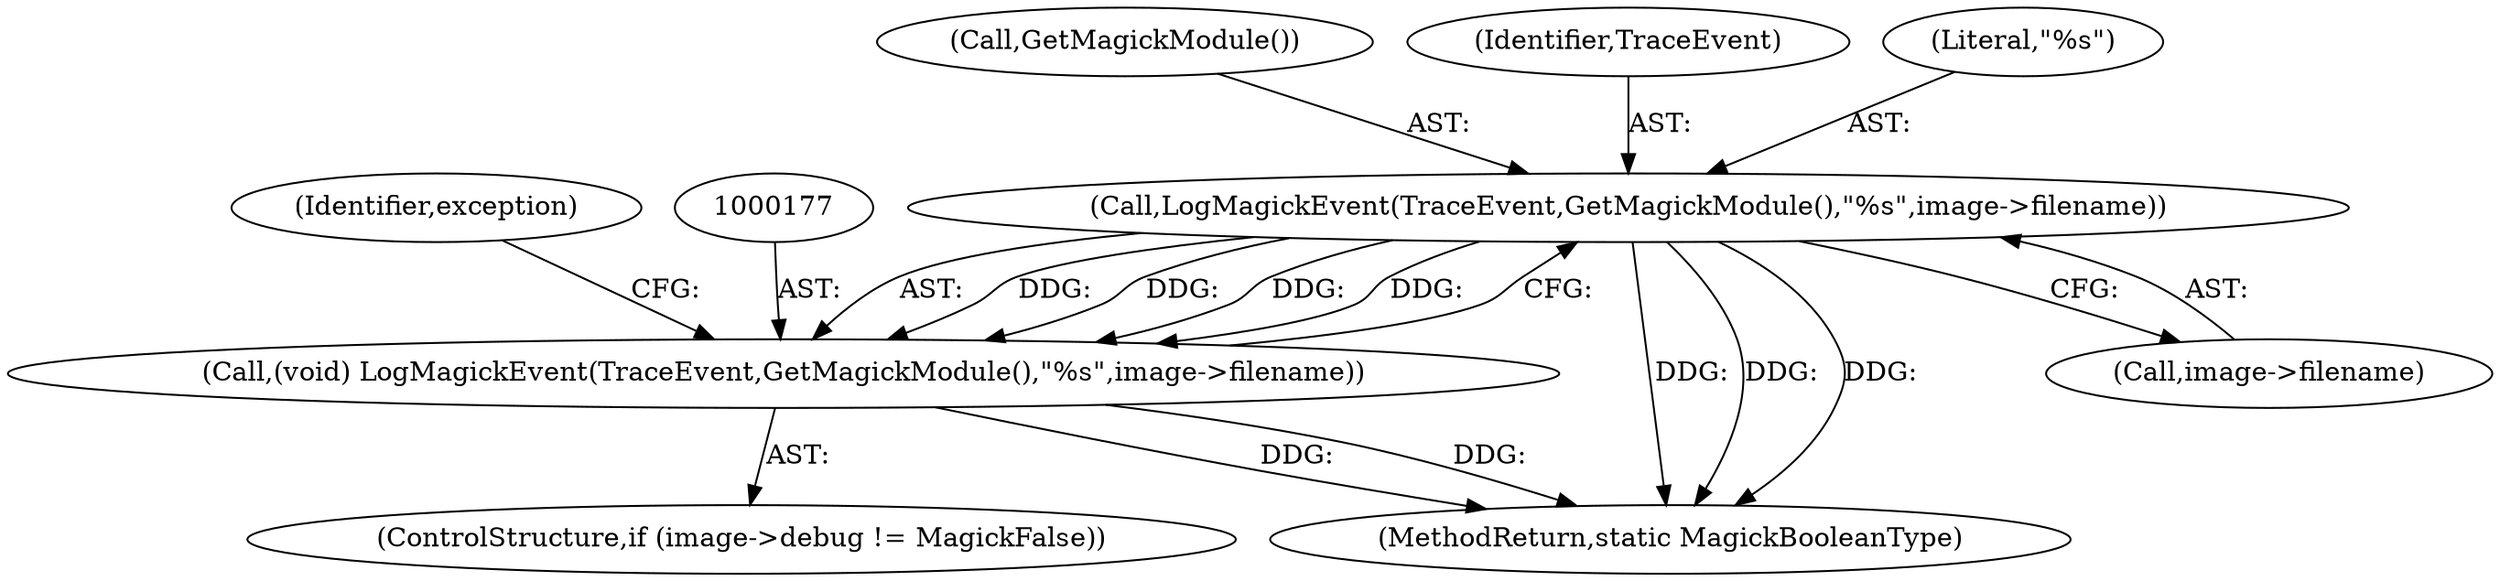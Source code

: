 digraph "0_ImageMagick_4cc6ec8a4197d4c008577127736bf7985d632323@pointer" {
"1000178" [label="(Call,LogMagickEvent(TraceEvent,GetMagickModule(),\"%s\",image->filename))"];
"1000176" [label="(Call,(void) LogMagickEvent(TraceEvent,GetMagickModule(),\"%s\",image->filename))"];
"1000178" [label="(Call,LogMagickEvent(TraceEvent,GetMagickModule(),\"%s\",image->filename))"];
"1000176" [label="(Call,(void) LogMagickEvent(TraceEvent,GetMagickModule(),\"%s\",image->filename))"];
"1000180" [label="(Call,GetMagickModule())"];
"1000187" [label="(Identifier,exception)"];
"1000179" [label="(Identifier,TraceEvent)"];
"1002596" [label="(MethodReturn,static MagickBooleanType)"];
"1000170" [label="(ControlStructure,if (image->debug != MagickFalse))"];
"1000181" [label="(Literal,\"%s\")"];
"1000182" [label="(Call,image->filename)"];
"1000178" -> "1000176"  [label="AST: "];
"1000178" -> "1000182"  [label="CFG: "];
"1000179" -> "1000178"  [label="AST: "];
"1000180" -> "1000178"  [label="AST: "];
"1000181" -> "1000178"  [label="AST: "];
"1000182" -> "1000178"  [label="AST: "];
"1000176" -> "1000178"  [label="CFG: "];
"1000178" -> "1002596"  [label="DDG: "];
"1000178" -> "1002596"  [label="DDG: "];
"1000178" -> "1002596"  [label="DDG: "];
"1000178" -> "1000176"  [label="DDG: "];
"1000178" -> "1000176"  [label="DDG: "];
"1000178" -> "1000176"  [label="DDG: "];
"1000178" -> "1000176"  [label="DDG: "];
"1000176" -> "1000170"  [label="AST: "];
"1000177" -> "1000176"  [label="AST: "];
"1000187" -> "1000176"  [label="CFG: "];
"1000176" -> "1002596"  [label="DDG: "];
"1000176" -> "1002596"  [label="DDG: "];
}
